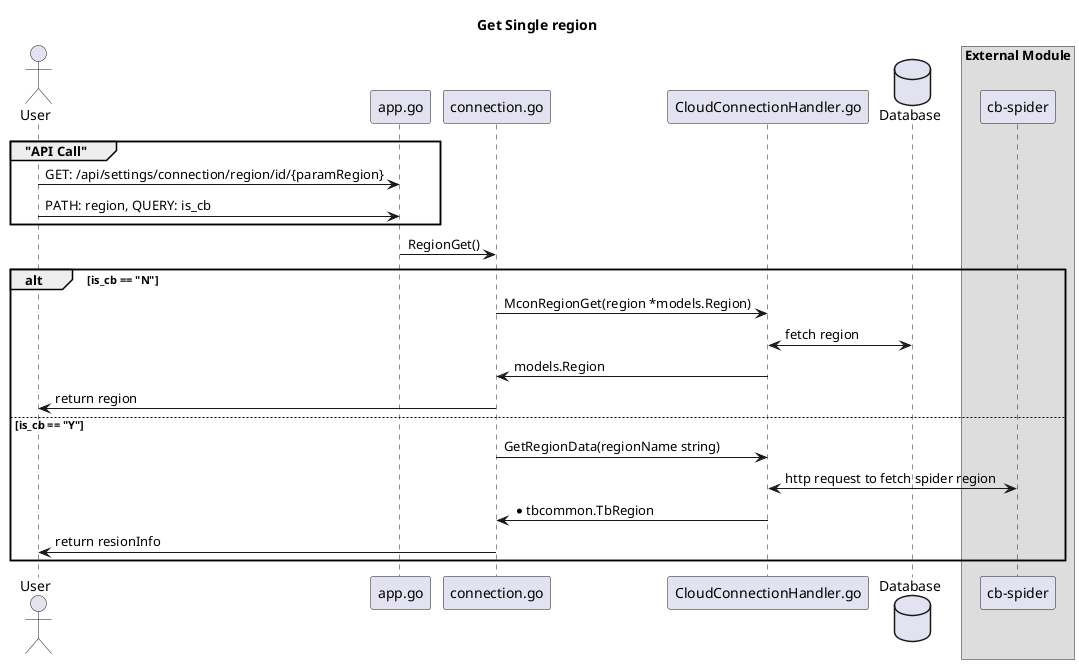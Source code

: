 @startuml

title "Get Single region"

actor User as user

participant "app.go" as app
participant "connection.go" as route
participant "CloudConnectionHandler.go" as handler
database Database as DB

box "External Module"
participant "cb-spider" as spider
end box

group  "API Call"
user    -> app : GET: /api/settings/connection/region/id/{paramRegion}
user    -> app : PATH: region, QUERY: is_cb
end

app     -> route: RegionGet()

alt is_cb == "N"
    route     -> handler: MconRegionGet(region *models.Region)
    handler <-> DB: fetch region
    route <- handler: models.Region
    user <- route: return region
else is_cb == "Y"
    route   -> handler: GetRegionData(regionName string)
    handler <-> spider: http request to fetch spider region
    route <- handler: *tbcommon.TbRegion
    user <- route:  return resionInfo
end

@enduml

